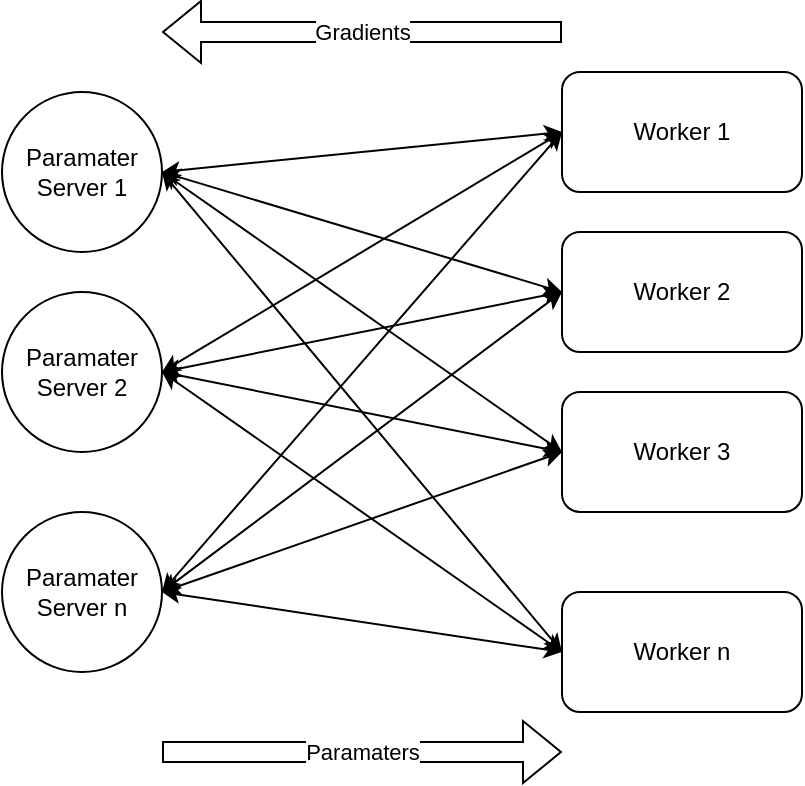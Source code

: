 <mxfile version="20.6.0" type="github"><diagram id="AAfNOAIwWTO5fqpgYyXB" name="Page-1"><mxGraphModel dx="2058" dy="1073" grid="1" gridSize="10" guides="1" tooltips="1" connect="1" arrows="1" fold="1" page="1" pageScale="1" pageWidth="850" pageHeight="1100" math="0" shadow="0"><root><mxCell id="0"/><mxCell id="1" parent="0"/><mxCell id="5pE1r-196FnSZ8JS71Iq-1" value="Worker 1" style="rounded=1;whiteSpace=wrap;html=1;" vertex="1" parent="1"><mxGeometry x="400" y="160" width="120" height="60" as="geometry"/></mxCell><mxCell id="5pE1r-196FnSZ8JS71Iq-2" value="Worker 2" style="rounded=1;whiteSpace=wrap;html=1;" vertex="1" parent="1"><mxGeometry x="400" y="240" width="120" height="60" as="geometry"/></mxCell><mxCell id="5pE1r-196FnSZ8JS71Iq-3" value="Worker 3" style="rounded=1;whiteSpace=wrap;html=1;" vertex="1" parent="1"><mxGeometry x="400" y="320" width="120" height="60" as="geometry"/></mxCell><mxCell id="5pE1r-196FnSZ8JS71Iq-4" value="Worker n" style="rounded=1;whiteSpace=wrap;html=1;" vertex="1" parent="1"><mxGeometry x="400" y="420" width="120" height="60" as="geometry"/></mxCell><mxCell id="5pE1r-196FnSZ8JS71Iq-5" value="" style="shape=image;html=1;verticalAlign=top;verticalLabelPosition=bottom;labelBackgroundColor=#ffffff;imageAspect=0;aspect=fixed;image=https://cdn4.iconfinder.com/data/icons/essential-app-1/16/dot-more-menu-hide-128.png;rotation=90;" vertex="1" parent="1"><mxGeometry x="451" y="390" width="18" height="18" as="geometry"/></mxCell><mxCell id="5pE1r-196FnSZ8JS71Iq-6" value="Paramater&lt;br&gt;Server 1" style="ellipse;whiteSpace=wrap;html=1;aspect=fixed;" vertex="1" parent="1"><mxGeometry x="120" y="170" width="80" height="80" as="geometry"/></mxCell><mxCell id="5pE1r-196FnSZ8JS71Iq-7" value="Paramater&lt;br&gt;Server 2" style="ellipse;whiteSpace=wrap;html=1;aspect=fixed;" vertex="1" parent="1"><mxGeometry x="120" y="270" width="80" height="80" as="geometry"/></mxCell><mxCell id="5pE1r-196FnSZ8JS71Iq-12" value="" style="endArrow=classic;startArrow=classic;html=1;rounded=0;exitX=1;exitY=0.5;exitDx=0;exitDy=0;entryX=0;entryY=0.5;entryDx=0;entryDy=0;" edge="1" parent="1" source="5pE1r-196FnSZ8JS71Iq-6" target="5pE1r-196FnSZ8JS71Iq-4"><mxGeometry width="50" height="50" relative="1" as="geometry"><mxPoint x="240" y="295" as="sourcePoint"/><mxPoint x="290" y="245" as="targetPoint"/></mxGeometry></mxCell><mxCell id="5pE1r-196FnSZ8JS71Iq-13" value="" style="endArrow=classic;startArrow=classic;html=1;rounded=0;exitX=1;exitY=0.5;exitDx=0;exitDy=0;entryX=0;entryY=0.5;entryDx=0;entryDy=0;" edge="1" parent="1" source="5pE1r-196FnSZ8JS71Iq-6" target="5pE1r-196FnSZ8JS71Iq-3"><mxGeometry width="50" height="50" relative="1" as="geometry"><mxPoint x="260" y="270" as="sourcePoint"/><mxPoint x="310" y="220" as="targetPoint"/></mxGeometry></mxCell><mxCell id="5pE1r-196FnSZ8JS71Iq-14" value="" style="endArrow=classic;startArrow=classic;html=1;rounded=0;exitX=1;exitY=0.5;exitDx=0;exitDy=0;entryX=0;entryY=0.5;entryDx=0;entryDy=0;" edge="1" parent="1" source="5pE1r-196FnSZ8JS71Iq-6" target="5pE1r-196FnSZ8JS71Iq-2"><mxGeometry width="50" height="50" relative="1" as="geometry"><mxPoint x="260" y="240" as="sourcePoint"/><mxPoint x="310" y="190" as="targetPoint"/></mxGeometry></mxCell><mxCell id="5pE1r-196FnSZ8JS71Iq-15" value="" style="endArrow=classic;startArrow=classic;html=1;rounded=0;exitX=1;exitY=0.5;exitDx=0;exitDy=0;entryX=0;entryY=0.5;entryDx=0;entryDy=0;" edge="1" parent="1" source="5pE1r-196FnSZ8JS71Iq-6" target="5pE1r-196FnSZ8JS71Iq-1"><mxGeometry width="50" height="50" relative="1" as="geometry"><mxPoint x="210" y="200" as="sourcePoint"/><mxPoint x="260" y="150" as="targetPoint"/></mxGeometry></mxCell><mxCell id="5pE1r-196FnSZ8JS71Iq-16" value="" style="endArrow=classic;startArrow=classic;html=1;rounded=0;exitX=1;exitY=0.5;exitDx=0;exitDy=0;entryX=0;entryY=0.5;entryDx=0;entryDy=0;" edge="1" parent="1" source="5pE1r-196FnSZ8JS71Iq-7" target="5pE1r-196FnSZ8JS71Iq-4"><mxGeometry width="50" height="50" relative="1" as="geometry"><mxPoint x="300" y="570" as="sourcePoint"/><mxPoint x="350" y="520" as="targetPoint"/></mxGeometry></mxCell><mxCell id="5pE1r-196FnSZ8JS71Iq-17" value="" style="endArrow=classic;startArrow=classic;html=1;rounded=0;exitX=1;exitY=0.5;exitDx=0;exitDy=0;entryX=0;entryY=0.5;entryDx=0;entryDy=0;" edge="1" parent="1" source="5pE1r-196FnSZ8JS71Iq-7" target="5pE1r-196FnSZ8JS71Iq-2"><mxGeometry width="50" height="50" relative="1" as="geometry"><mxPoint x="310" y="560" as="sourcePoint"/><mxPoint x="360" y="510" as="targetPoint"/></mxGeometry></mxCell><mxCell id="5pE1r-196FnSZ8JS71Iq-18" value="" style="endArrow=classic;startArrow=classic;html=1;rounded=0;exitX=1;exitY=0.5;exitDx=0;exitDy=0;entryX=0;entryY=0.5;entryDx=0;entryDy=0;" edge="1" parent="1" source="5pE1r-196FnSZ8JS71Iq-7" target="5pE1r-196FnSZ8JS71Iq-3"><mxGeometry width="50" height="50" relative="1" as="geometry"><mxPoint x="290" y="550" as="sourcePoint"/><mxPoint x="340" y="500" as="targetPoint"/></mxGeometry></mxCell><mxCell id="5pE1r-196FnSZ8JS71Iq-19" value="" style="endArrow=classic;startArrow=classic;html=1;rounded=0;exitX=1;exitY=0.5;exitDx=0;exitDy=0;entryX=0;entryY=0.5;entryDx=0;entryDy=0;" edge="1" parent="1" source="5pE1r-196FnSZ8JS71Iq-7" target="5pE1r-196FnSZ8JS71Iq-1"><mxGeometry width="50" height="50" relative="1" as="geometry"><mxPoint x="270" y="490" as="sourcePoint"/><mxPoint x="320" y="440" as="targetPoint"/></mxGeometry></mxCell><mxCell id="5pE1r-196FnSZ8JS71Iq-21" value="Paramater&lt;br&gt;Server n" style="ellipse;whiteSpace=wrap;html=1;aspect=fixed;" vertex="1" parent="1"><mxGeometry x="120" y="380" width="80" height="80" as="geometry"/></mxCell><mxCell id="5pE1r-196FnSZ8JS71Iq-22" value="" style="shape=image;html=1;verticalAlign=top;verticalLabelPosition=bottom;labelBackgroundColor=#ffffff;imageAspect=0;aspect=fixed;image=https://cdn4.iconfinder.com/data/icons/essential-app-1/16/dot-more-menu-hide-128.png;rotation=90;" vertex="1" parent="1"><mxGeometry x="150" y="360" width="18" height="18" as="geometry"/></mxCell><mxCell id="5pE1r-196FnSZ8JS71Iq-23" value="" style="endArrow=classic;startArrow=classic;html=1;rounded=0;exitX=1;exitY=0.5;exitDx=0;exitDy=0;entryX=0;entryY=0.5;entryDx=0;entryDy=0;" edge="1" parent="1" source="5pE1r-196FnSZ8JS71Iq-21" target="5pE1r-196FnSZ8JS71Iq-1"><mxGeometry width="50" height="50" relative="1" as="geometry"><mxPoint x="250" y="540" as="sourcePoint"/><mxPoint x="300" y="490" as="targetPoint"/></mxGeometry></mxCell><mxCell id="5pE1r-196FnSZ8JS71Iq-24" value="" style="endArrow=classic;startArrow=classic;html=1;rounded=0;exitX=1;exitY=0.5;exitDx=0;exitDy=0;entryX=0;entryY=0.5;entryDx=0;entryDy=0;" edge="1" parent="1" source="5pE1r-196FnSZ8JS71Iq-21" target="5pE1r-196FnSZ8JS71Iq-2"><mxGeometry width="50" height="50" relative="1" as="geometry"><mxPoint x="400" y="550" as="sourcePoint"/><mxPoint x="450" y="500" as="targetPoint"/></mxGeometry></mxCell><mxCell id="5pE1r-196FnSZ8JS71Iq-25" value="" style="endArrow=classic;startArrow=classic;html=1;rounded=0;exitX=1;exitY=0.5;exitDx=0;exitDy=0;entryX=0;entryY=0.5;entryDx=0;entryDy=0;" edge="1" parent="1" source="5pE1r-196FnSZ8JS71Iq-21" target="5pE1r-196FnSZ8JS71Iq-3"><mxGeometry width="50" height="50" relative="1" as="geometry"><mxPoint x="400" y="550" as="sourcePoint"/><mxPoint x="450" y="500" as="targetPoint"/></mxGeometry></mxCell><mxCell id="5pE1r-196FnSZ8JS71Iq-26" value="" style="endArrow=classic;startArrow=classic;html=1;rounded=0;exitX=1;exitY=0.5;exitDx=0;exitDy=0;entryX=0;entryY=0.5;entryDx=0;entryDy=0;" edge="1" parent="1" source="5pE1r-196FnSZ8JS71Iq-21" target="5pE1r-196FnSZ8JS71Iq-4"><mxGeometry width="50" height="50" relative="1" as="geometry"><mxPoint x="400" y="550" as="sourcePoint"/><mxPoint x="450" y="500" as="targetPoint"/></mxGeometry></mxCell><mxCell id="5pE1r-196FnSZ8JS71Iq-27" value="Paramaters" style="shape=flexArrow;endArrow=classic;html=1;rounded=0;" edge="1" parent="1"><mxGeometry width="50" height="50" relative="1" as="geometry"><mxPoint x="200" y="500" as="sourcePoint"/><mxPoint x="400" y="500" as="targetPoint"/></mxGeometry></mxCell><mxCell id="5pE1r-196FnSZ8JS71Iq-28" value="Gradients" style="shape=flexArrow;endArrow=classic;html=1;rounded=0;" edge="1" parent="1"><mxGeometry width="50" height="50" relative="1" as="geometry"><mxPoint x="400" y="140" as="sourcePoint"/><mxPoint x="200" y="140" as="targetPoint"/></mxGeometry></mxCell></root></mxGraphModel></diagram></mxfile>